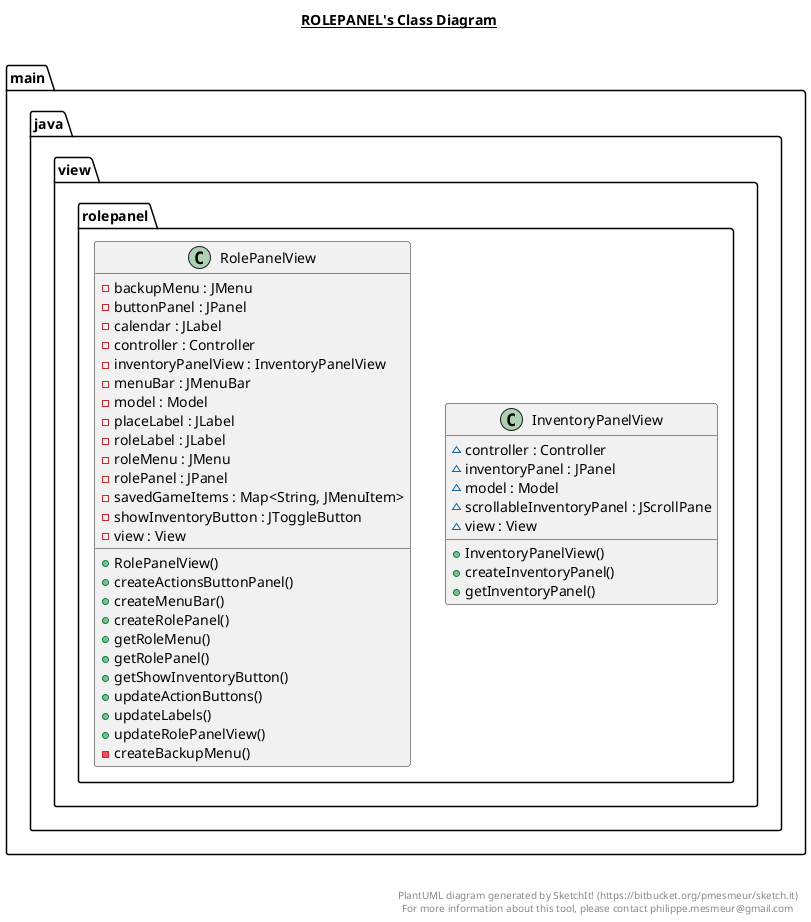 @startuml

title __ROLEPANEL's Class Diagram__\n

  namespace main.java.view {
    namespace rolepanel {
      class main.java.view.rolepanel.InventoryPanelView {
          ~ controller : Controller
          ~ inventoryPanel : JPanel
          ~ model : Model
          ~ scrollableInventoryPanel : JScrollPane
          ~ view : View
          + InventoryPanelView()
          + createInventoryPanel()
          + getInventoryPanel()
      }
    }
  }
  

  namespace main.java.view {
    namespace rolepanel {
      class main.java.view.rolepanel.RolePanelView {
          - backupMenu : JMenu
          - buttonPanel : JPanel
          - calendar : JLabel
          - controller : Controller
          - inventoryPanelView : InventoryPanelView
          - menuBar : JMenuBar
          - model : Model
          - placeLabel : JLabel
          - roleLabel : JLabel
          - roleMenu : JMenu
          - rolePanel : JPanel
          - savedGameItems : Map<String, JMenuItem>
          - showInventoryButton : JToggleButton
          - view : View
          + RolePanelView()
          + createActionsButtonPanel()
          + createMenuBar()
          + createRolePanel()
          + getRoleMenu()
          + getRolePanel()
          + getShowInventoryButton()
          + updateActionButtons()
          + updateLabels()
          + updateRolePanelView()
          - createBackupMenu()
      }
    }
  }
  



right footer


PlantUML diagram generated by SketchIt! (https://bitbucket.org/pmesmeur/sketch.it)
For more information about this tool, please contact philippe.mesmeur@gmail.com
endfooter

@enduml
